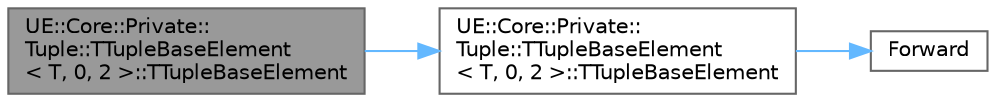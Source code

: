 digraph "UE::Core::Private::Tuple::TTupleBaseElement&lt; T, 0, 2 &gt;::TTupleBaseElement"
{
 // INTERACTIVE_SVG=YES
 // LATEX_PDF_SIZE
  bgcolor="transparent";
  edge [fontname=Helvetica,fontsize=10,labelfontname=Helvetica,labelfontsize=10];
  node [fontname=Helvetica,fontsize=10,shape=box,height=0.2,width=0.4];
  rankdir="LR";
  Node1 [id="Node000001",label="UE::Core::Private::\lTuple::TTupleBaseElement\l\< T, 0, 2 \>::TTupleBaseElement",height=0.2,width=0.4,color="gray40", fillcolor="grey60", style="filled", fontcolor="black",tooltip=" "];
  Node1 -> Node2 [id="edge1_Node000001_Node000002",color="steelblue1",style="solid",tooltip=" "];
  Node2 [id="Node000002",label="UE::Core::Private::\lTuple::TTupleBaseElement\l\< T, 0, 2 \>::TTupleBaseElement",height=0.2,width=0.4,color="grey40", fillcolor="white", style="filled",URL="$d8/d9f/structUE_1_1Core_1_1Private_1_1Tuple_1_1TTupleBaseElement_3_01T_00_010_00_012_01_4.html#a73b6a982c61109d235a2a7981d31930f",tooltip=" "];
  Node2 -> Node3 [id="edge2_Node000002_Node000003",color="steelblue1",style="solid",tooltip=" "];
  Node3 [id="Node000003",label="Forward",height=0.2,width=0.4,color="grey40", fillcolor="white", style="filled",URL="$d4/d24/UnrealTemplate_8h.html#a68f280c1d561a8899a1e9e3ea8405d00",tooltip="Forward will cast a reference to an rvalue reference."];
}
